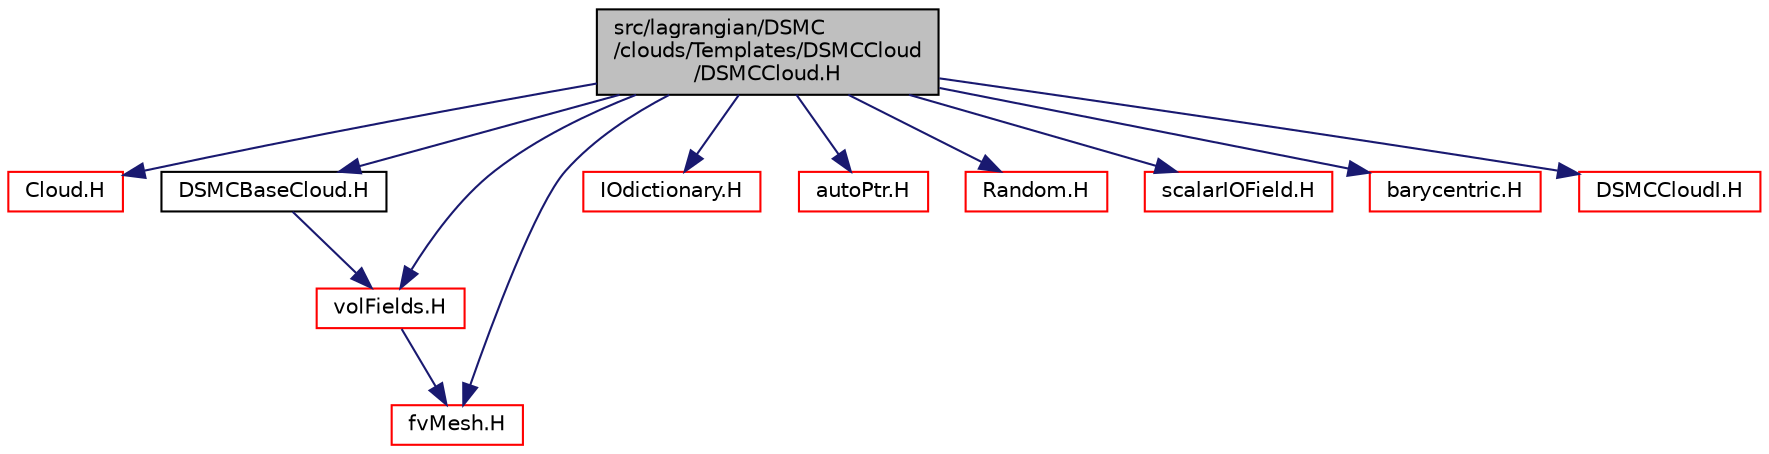 digraph "src/lagrangian/DSMC/clouds/Templates/DSMCCloud/DSMCCloud.H"
{
  bgcolor="transparent";
  edge [fontname="Helvetica",fontsize="10",labelfontname="Helvetica",labelfontsize="10"];
  node [fontname="Helvetica",fontsize="10",shape=record];
  Node1 [label="src/lagrangian/DSMC\l/clouds/Templates/DSMCCloud\l/DSMCCloud.H",height=0.2,width=0.4,color="black", fillcolor="grey75", style="filled" fontcolor="black"];
  Node1 -> Node2 [color="midnightblue",fontsize="10",style="solid",fontname="Helvetica"];
  Node2 [label="Cloud.H",height=0.2,width=0.4,color="red",URL="$Cloud_8H.html"];
  Node1 -> Node3 [color="midnightblue",fontsize="10",style="solid",fontname="Helvetica"];
  Node3 [label="DSMCBaseCloud.H",height=0.2,width=0.4,color="black",URL="$DSMCBaseCloud_8H.html"];
  Node3 -> Node4 [color="midnightblue",fontsize="10",style="solid",fontname="Helvetica"];
  Node4 [label="volFields.H",height=0.2,width=0.4,color="red",URL="$volFields_8H.html"];
  Node4 -> Node5 [color="midnightblue",fontsize="10",style="solid",fontname="Helvetica"];
  Node5 [label="fvMesh.H",height=0.2,width=0.4,color="red",URL="$fvMesh_8H.html"];
  Node1 -> Node6 [color="midnightblue",fontsize="10",style="solid",fontname="Helvetica"];
  Node6 [label="IOdictionary.H",height=0.2,width=0.4,color="red",URL="$IOdictionary_8H.html"];
  Node1 -> Node7 [color="midnightblue",fontsize="10",style="solid",fontname="Helvetica"];
  Node7 [label="autoPtr.H",height=0.2,width=0.4,color="red",URL="$autoPtr_8H.html"];
  Node1 -> Node8 [color="midnightblue",fontsize="10",style="solid",fontname="Helvetica"];
  Node8 [label="Random.H",height=0.2,width=0.4,color="red",URL="$Random_8H.html"];
  Node1 -> Node5 [color="midnightblue",fontsize="10",style="solid",fontname="Helvetica"];
  Node1 -> Node4 [color="midnightblue",fontsize="10",style="solid",fontname="Helvetica"];
  Node1 -> Node9 [color="midnightblue",fontsize="10",style="solid",fontname="Helvetica"];
  Node9 [label="scalarIOField.H",height=0.2,width=0.4,color="red",URL="$scalarIOField_8H.html"];
  Node1 -> Node10 [color="midnightblue",fontsize="10",style="solid",fontname="Helvetica"];
  Node10 [label="barycentric.H",height=0.2,width=0.4,color="red",URL="$barycentric_8H.html"];
  Node1 -> Node11 [color="midnightblue",fontsize="10",style="solid",fontname="Helvetica"];
  Node11 [label="DSMCCloudI.H",height=0.2,width=0.4,color="red",URL="$DSMCCloudI_8H.html"];
}
